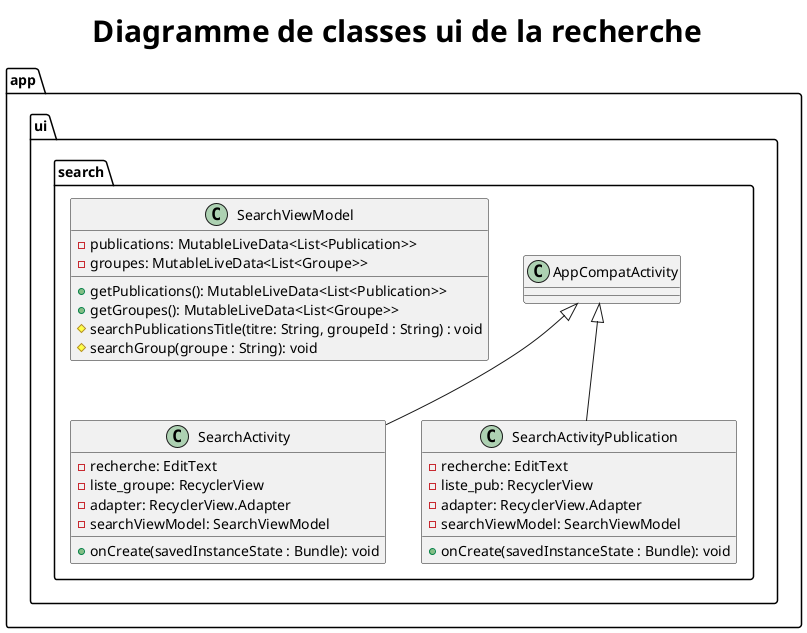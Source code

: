 @startuml modelui
title <size:30><b>Diagramme de classes ui de la recherche</b></size>

package app{

  package ui{

    package search{

        class SearchActivity extends AppCompatActivity {
            - recherche: EditText
            - liste_groupe: RecyclerView
            - adapter: RecyclerView.Adapter
            - searchViewModel: SearchViewModel

            + onCreate(savedInstanceState : Bundle): void
        }

         class SearchActivityPublication extends AppCompatActivity {
                    - recherche: EditText
                    - liste_pub: RecyclerView
                    - adapter: RecyclerView.Adapter
                    - searchViewModel: SearchViewModel

                    + onCreate(savedInstanceState : Bundle): void
                }

        class SearchViewModel{
              - publications: MutableLiveData<List<Publication>>
              - groupes: MutableLiveData<List<Groupe>>
              + getPublications(): MutableLiveData<List<Publication>>
              + getGroupes(): MutableLiveData<List<Groupe>>
              # searchPublicationsTitle(titre: String, groupeId : String) : void
              # searchGroup(groupe : String): void
        }
       }
    }
 }
@enduml